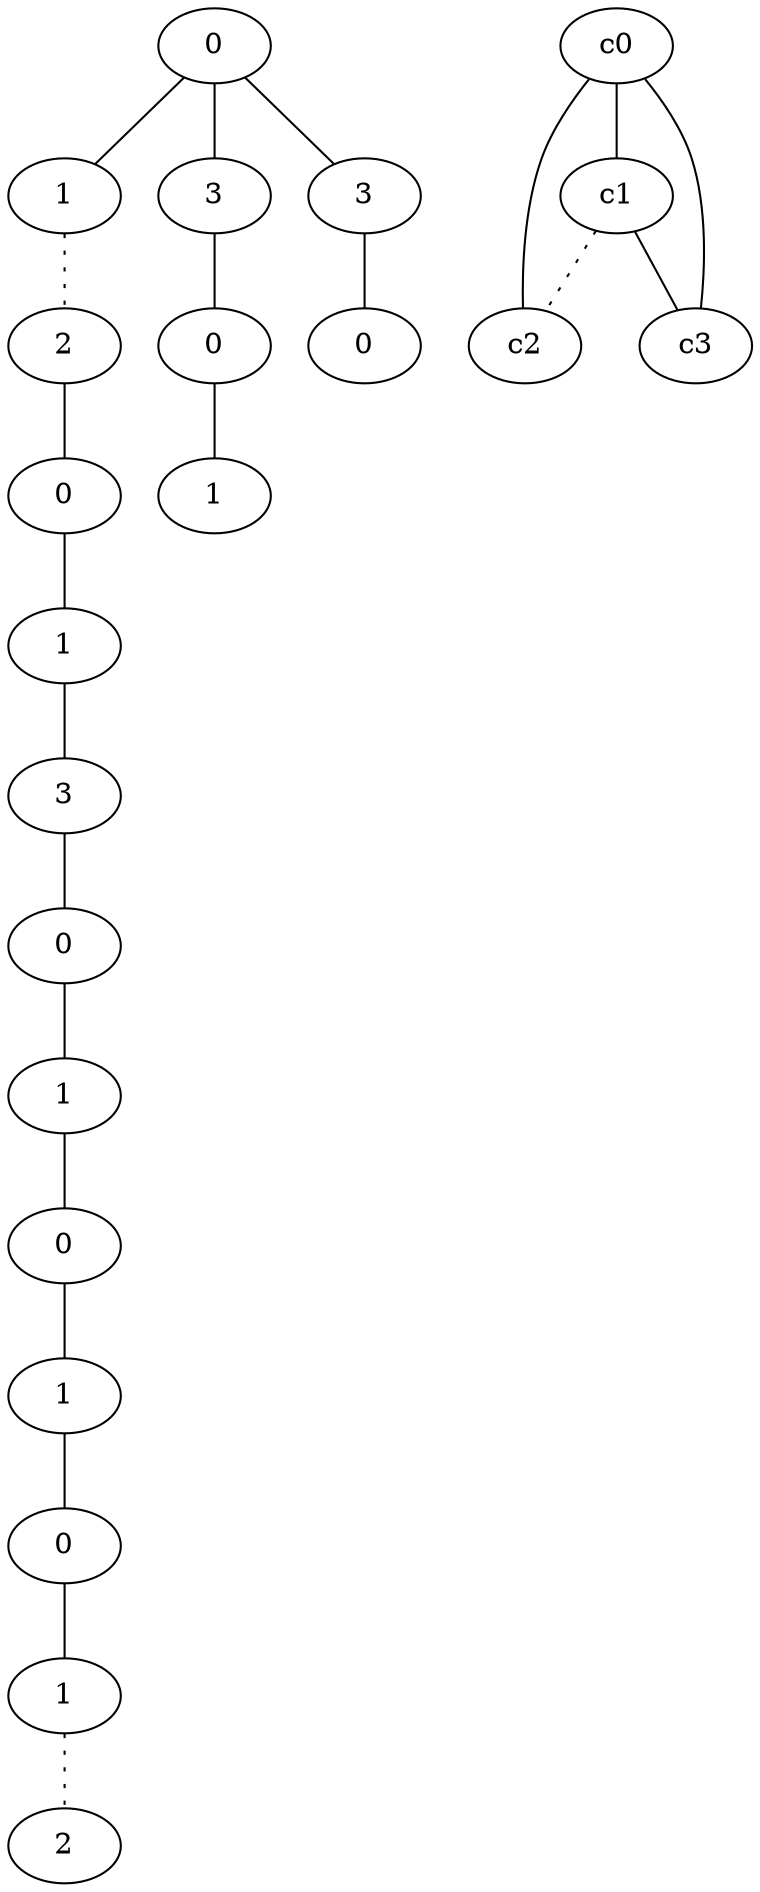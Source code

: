 graph {
a0[label=0];
a1[label=1];
a2[label=2];
a3[label=0];
a4[label=1];
a5[label=3];
a6[label=0];
a7[label=1];
a8[label=0];
a9[label=1];
a10[label=0];
a11[label=1];
a12[label=2];
a13[label=3];
a14[label=0];
a15[label=1];
a16[label=3];
a17[label=0];
a0 -- a1;
a0 -- a13;
a0 -- a16;
a1 -- a2 [style=dotted];
a2 -- a3;
a3 -- a4;
a4 -- a5;
a5 -- a6;
a6 -- a7;
a7 -- a8;
a8 -- a9;
a9 -- a10;
a10 -- a11;
a11 -- a12 [style=dotted];
a13 -- a14;
a14 -- a15;
a16 -- a17;
c0 -- c1;
c0 -- c2;
c0 -- c3;
c1 -- c2 [style=dotted];
c1 -- c3;
}
